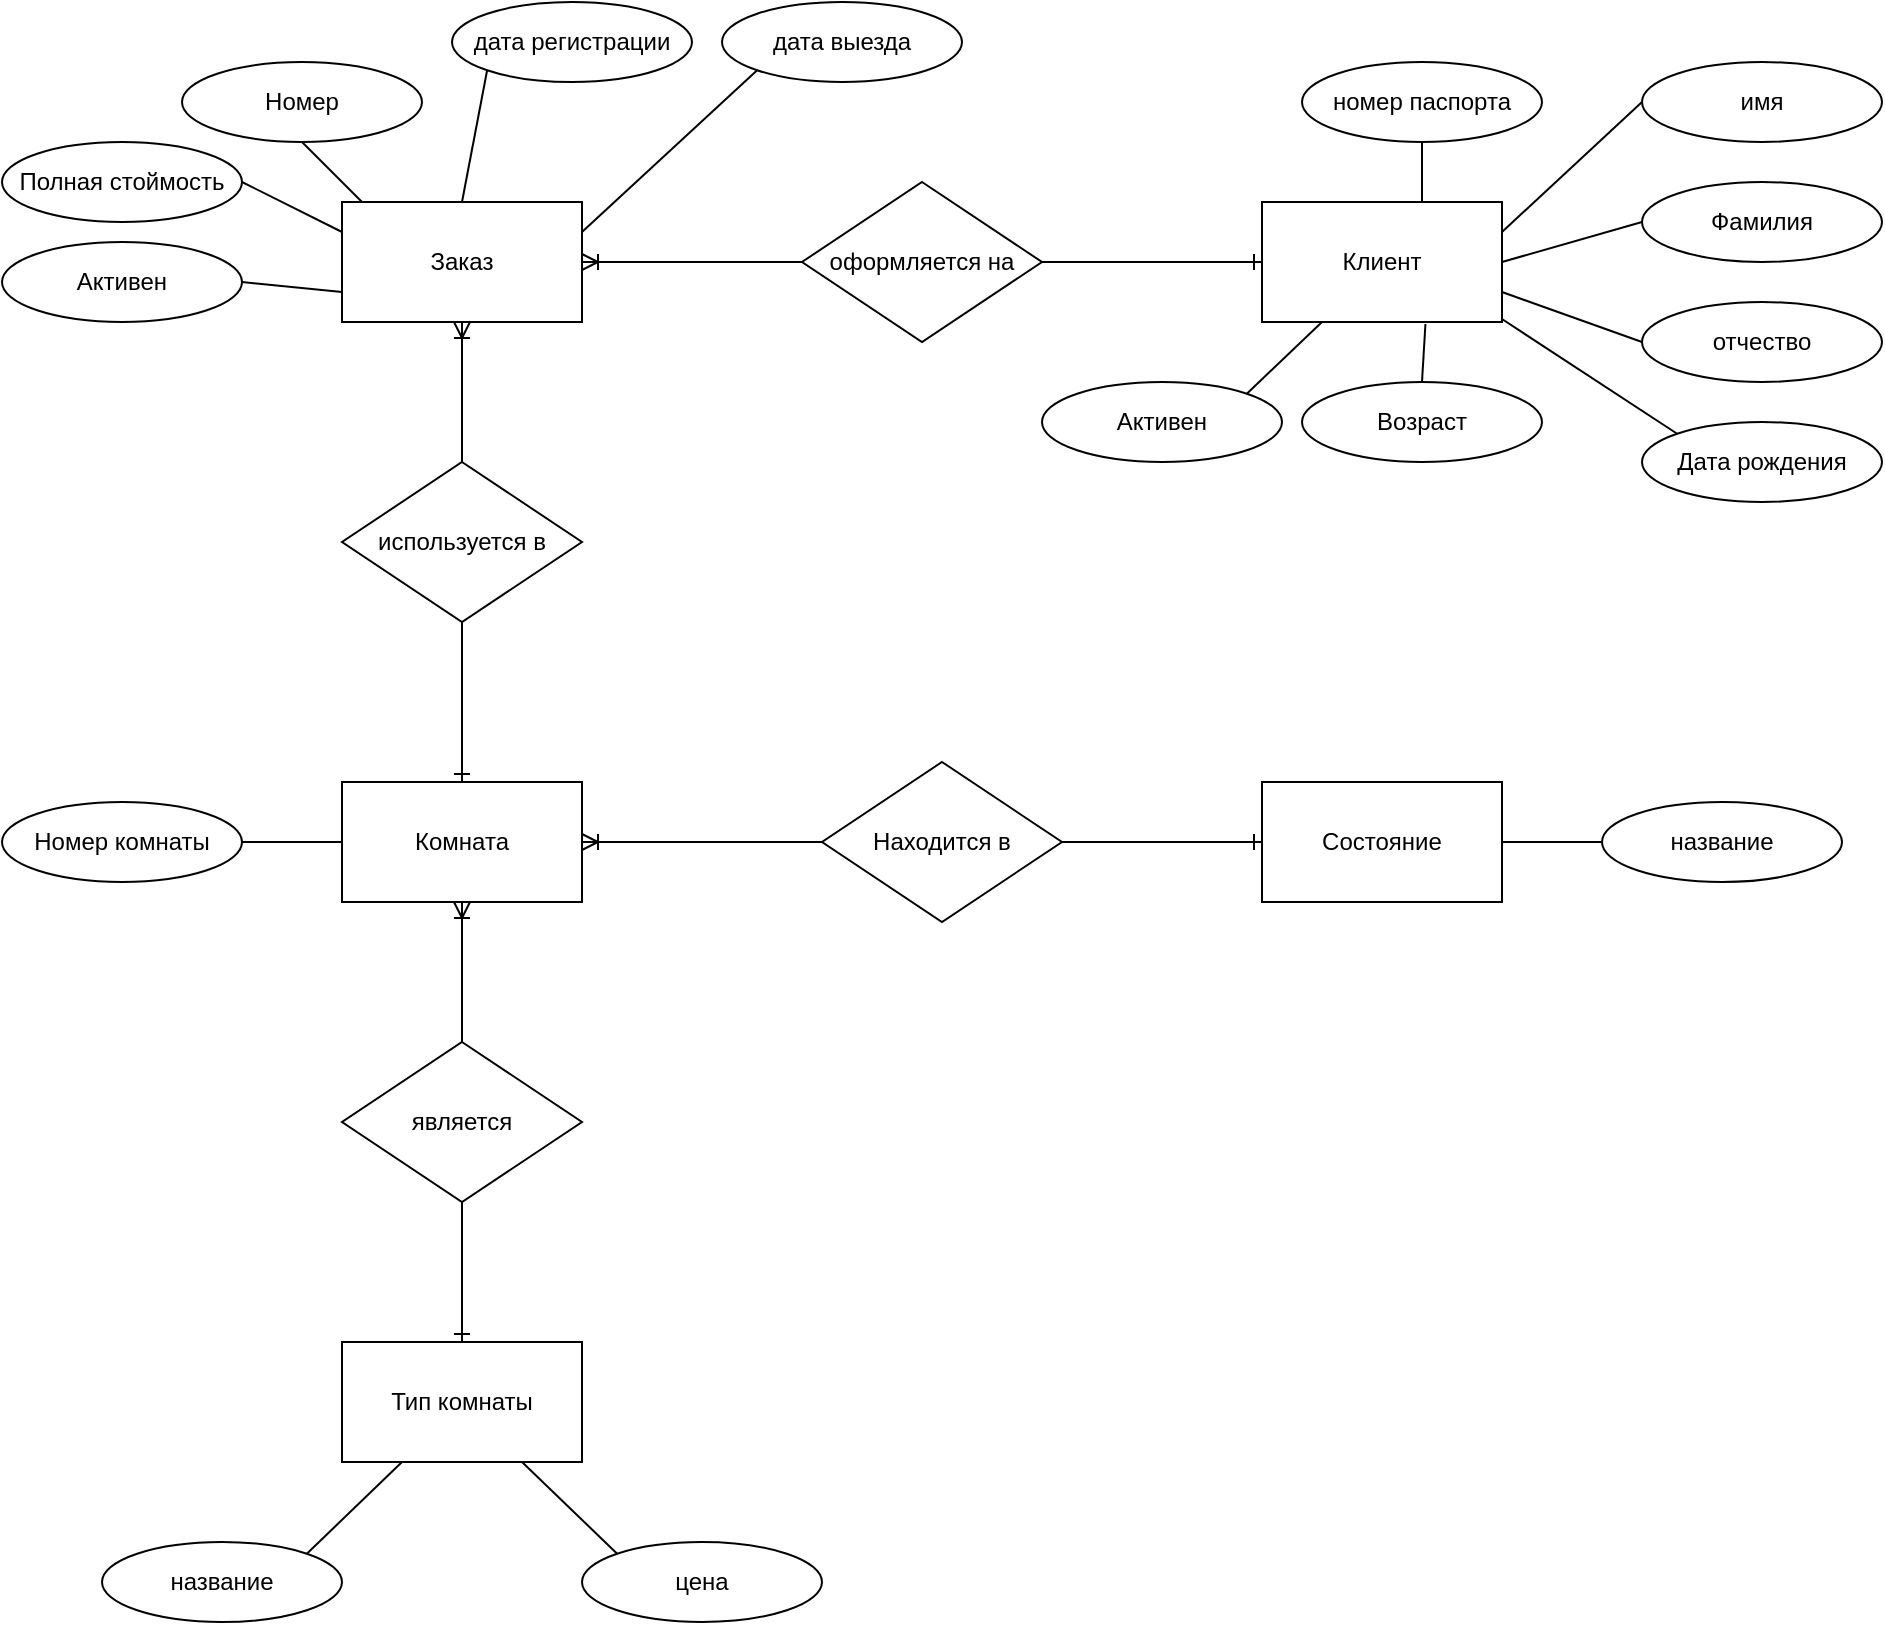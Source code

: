 <mxfile version="10.7.5" type="device"><diagram id="FWNtehqnXnJf0-Aob9p5" name="Page-1"><mxGraphModel dx="1339" dy="635" grid="1" gridSize="10" guides="1" tooltips="1" connect="1" arrows="1" fold="1" page="1" pageScale="1" pageWidth="827" pageHeight="1169" math="0" shadow="0"><root><mxCell id="0"/><mxCell id="1" parent="0"/><mxCell id="UGfjVTuGhcrK_1NVrBfi-9" style="rounded=0;orthogonalLoop=1;jettySize=auto;html=1;exitX=0;exitY=0.75;exitDx=0;exitDy=0;entryX=1;entryY=0.5;entryDx=0;entryDy=0;endArrow=none;endFill=0;" parent="1" source="UGfjVTuGhcrK_1NVrBfi-1" target="UGfjVTuGhcrK_1NVrBfi-8" edge="1"><mxGeometry relative="1" as="geometry"/></mxCell><mxCell id="UGfjVTuGhcrK_1NVrBfi-10" style="edgeStyle=none;rounded=0;orthogonalLoop=1;jettySize=auto;html=1;exitX=0;exitY=0.25;exitDx=0;exitDy=0;entryX=1;entryY=0.5;entryDx=0;entryDy=0;endArrow=none;endFill=0;" parent="1" source="UGfjVTuGhcrK_1NVrBfi-1" target="UGfjVTuGhcrK_1NVrBfi-7" edge="1"><mxGeometry relative="1" as="geometry"/></mxCell><mxCell id="UGfjVTuGhcrK_1NVrBfi-11" style="edgeStyle=none;rounded=0;orthogonalLoop=1;jettySize=auto;html=1;entryX=0.5;entryY=1;entryDx=0;entryDy=0;endArrow=none;endFill=0;" parent="1" target="UGfjVTuGhcrK_1NVrBfi-2" edge="1"><mxGeometry relative="1" as="geometry"><mxPoint x="90" y="140" as="sourcePoint"/></mxGeometry></mxCell><mxCell id="UGfjVTuGhcrK_1NVrBfi-12" style="edgeStyle=none;rounded=0;orthogonalLoop=1;jettySize=auto;html=1;exitX=0.5;exitY=0;exitDx=0;exitDy=0;entryX=0;entryY=1;entryDx=0;entryDy=0;endArrow=none;endFill=0;" parent="1" source="UGfjVTuGhcrK_1NVrBfi-1" target="UGfjVTuGhcrK_1NVrBfi-3" edge="1"><mxGeometry relative="1" as="geometry"/></mxCell><mxCell id="UGfjVTuGhcrK_1NVrBfi-13" style="edgeStyle=none;rounded=0;orthogonalLoop=1;jettySize=auto;html=1;exitX=1;exitY=0.25;exitDx=0;exitDy=0;entryX=0;entryY=1;entryDx=0;entryDy=0;endArrow=none;endFill=0;" parent="1" source="UGfjVTuGhcrK_1NVrBfi-1" target="UGfjVTuGhcrK_1NVrBfi-4" edge="1"><mxGeometry relative="1" as="geometry"/></mxCell><mxCell id="UGfjVTuGhcrK_1NVrBfi-1" value="Заказ" style="rounded=0;whiteSpace=wrap;html=1;" parent="1" vertex="1"><mxGeometry x="80" y="140" width="120" height="60" as="geometry"/></mxCell><mxCell id="UGfjVTuGhcrK_1NVrBfi-2" value="Номер" style="ellipse;whiteSpace=wrap;html=1;" parent="1" vertex="1"><mxGeometry y="70" width="120" height="40" as="geometry"/></mxCell><mxCell id="UGfjVTuGhcrK_1NVrBfi-3" value="дата регистрации" style="ellipse;whiteSpace=wrap;html=1;" parent="1" vertex="1"><mxGeometry x="135" y="40" width="120" height="40" as="geometry"/></mxCell><mxCell id="UGfjVTuGhcrK_1NVrBfi-4" value="дата выезда" style="ellipse;whiteSpace=wrap;html=1;" parent="1" vertex="1"><mxGeometry x="270" y="40" width="120" height="40" as="geometry"/></mxCell><mxCell id="UGfjVTuGhcrK_1NVrBfi-7" value="Полная стоймость" style="ellipse;whiteSpace=wrap;html=1;" parent="1" vertex="1"><mxGeometry x="-90" y="110" width="120" height="40" as="geometry"/></mxCell><mxCell id="UGfjVTuGhcrK_1NVrBfi-8" value="Активен" style="ellipse;whiteSpace=wrap;html=1;" parent="1" vertex="1"><mxGeometry x="-90" y="160" width="120" height="40" as="geometry"/></mxCell><mxCell id="UGfjVTuGhcrK_1NVrBfi-23" style="edgeStyle=none;rounded=0;orthogonalLoop=1;jettySize=auto;html=1;exitX=1;exitY=0.25;exitDx=0;exitDy=0;entryX=0;entryY=0.5;entryDx=0;entryDy=0;endArrow=none;endFill=0;" parent="1" source="UGfjVTuGhcrK_1NVrBfi-14" target="UGfjVTuGhcrK_1NVrBfi-17" edge="1"><mxGeometry relative="1" as="geometry"/></mxCell><mxCell id="UGfjVTuGhcrK_1NVrBfi-24" style="edgeStyle=none;rounded=0;orthogonalLoop=1;jettySize=auto;html=1;exitX=1;exitY=0.5;exitDx=0;exitDy=0;entryX=0;entryY=0.5;entryDx=0;entryDy=0;endArrow=none;endFill=0;" parent="1" source="UGfjVTuGhcrK_1NVrBfi-14" target="UGfjVTuGhcrK_1NVrBfi-18" edge="1"><mxGeometry relative="1" as="geometry"/></mxCell><mxCell id="UGfjVTuGhcrK_1NVrBfi-25" style="edgeStyle=none;rounded=0;orthogonalLoop=1;jettySize=auto;html=1;exitX=1;exitY=0.75;exitDx=0;exitDy=0;entryX=0;entryY=0.5;entryDx=0;entryDy=0;endArrow=none;endFill=0;" parent="1" source="UGfjVTuGhcrK_1NVrBfi-14" target="UGfjVTuGhcrK_1NVrBfi-19" edge="1"><mxGeometry relative="1" as="geometry"/></mxCell><mxCell id="UGfjVTuGhcrK_1NVrBfi-26" style="edgeStyle=none;rounded=0;orthogonalLoop=1;jettySize=auto;html=1;exitX=0.995;exitY=0.969;exitDx=0;exitDy=0;entryX=0;entryY=0;entryDx=0;entryDy=0;endArrow=none;endFill=0;exitPerimeter=0;" parent="1" source="UGfjVTuGhcrK_1NVrBfi-14" target="UGfjVTuGhcrK_1NVrBfi-20" edge="1"><mxGeometry relative="1" as="geometry"/></mxCell><mxCell id="UGfjVTuGhcrK_1NVrBfi-27" style="edgeStyle=none;rounded=0;orthogonalLoop=1;jettySize=auto;html=1;entryX=0.5;entryY=1;entryDx=0;entryDy=0;endArrow=none;endFill=0;" parent="1" target="UGfjVTuGhcrK_1NVrBfi-16" edge="1"><mxGeometry relative="1" as="geometry"><mxPoint x="620" y="140" as="sourcePoint"/></mxGeometry></mxCell><mxCell id="UGfjVTuGhcrK_1NVrBfi-14" value="Клиент" style="rounded=0;whiteSpace=wrap;html=1;" parent="1" vertex="1"><mxGeometry x="540" y="140" width="120" height="60" as="geometry"/></mxCell><mxCell id="UGfjVTuGhcrK_1NVrBfi-16" value="номер паспорта" style="ellipse;whiteSpace=wrap;html=1;" parent="1" vertex="1"><mxGeometry x="560" y="70" width="120" height="40" as="geometry"/></mxCell><mxCell id="UGfjVTuGhcrK_1NVrBfi-17" value="имя" style="ellipse;whiteSpace=wrap;html=1;" parent="1" vertex="1"><mxGeometry x="730" y="70" width="120" height="40" as="geometry"/></mxCell><mxCell id="UGfjVTuGhcrK_1NVrBfi-18" value="Фамилия" style="ellipse;whiteSpace=wrap;html=1;" parent="1" vertex="1"><mxGeometry x="730" y="130" width="120" height="40" as="geometry"/></mxCell><mxCell id="UGfjVTuGhcrK_1NVrBfi-19" value="отчество" style="ellipse;whiteSpace=wrap;html=1;" parent="1" vertex="1"><mxGeometry x="730" y="190" width="120" height="40" as="geometry"/></mxCell><mxCell id="UGfjVTuGhcrK_1NVrBfi-20" value="Дата рождения" style="ellipse;whiteSpace=wrap;html=1;" parent="1" vertex="1"><mxGeometry x="730" y="250" width="120" height="40" as="geometry"/></mxCell><mxCell id="UGfjVTuGhcrK_1NVrBfi-30" style="edgeStyle=none;rounded=0;orthogonalLoop=1;jettySize=auto;html=1;exitX=0.5;exitY=0;exitDx=0;exitDy=0;entryX=0.681;entryY=1.017;entryDx=0;entryDy=0;endArrow=none;endFill=0;entryPerimeter=0;" parent="1" source="UGfjVTuGhcrK_1NVrBfi-21" target="UGfjVTuGhcrK_1NVrBfi-14" edge="1"><mxGeometry relative="1" as="geometry"/></mxCell><mxCell id="UGfjVTuGhcrK_1NVrBfi-21" value="Возраст" style="ellipse;whiteSpace=wrap;html=1;" parent="1" vertex="1"><mxGeometry x="560" y="230" width="120" height="40" as="geometry"/></mxCell><mxCell id="UGfjVTuGhcrK_1NVrBfi-29" style="edgeStyle=none;rounded=0;orthogonalLoop=1;jettySize=auto;html=1;exitX=1;exitY=0;exitDx=0;exitDy=0;entryX=0.25;entryY=1;entryDx=0;entryDy=0;endArrow=none;endFill=0;" parent="1" source="UGfjVTuGhcrK_1NVrBfi-22" target="UGfjVTuGhcrK_1NVrBfi-14" edge="1"><mxGeometry relative="1" as="geometry"/></mxCell><mxCell id="UGfjVTuGhcrK_1NVrBfi-22" value="Активен" style="ellipse;whiteSpace=wrap;html=1;" parent="1" vertex="1"><mxGeometry x="430" y="230" width="120" height="40" as="geometry"/></mxCell><mxCell id="UGfjVTuGhcrK_1NVrBfi-31" value="Комната" style="rounded=0;whiteSpace=wrap;html=1;" parent="1" vertex="1"><mxGeometry x="80" y="430" width="120" height="60" as="geometry"/></mxCell><mxCell id="UGfjVTuGhcrK_1NVrBfi-38" style="edgeStyle=none;rounded=0;orthogonalLoop=1;jettySize=auto;html=1;exitX=1;exitY=0.5;exitDx=0;exitDy=0;entryX=0;entryY=0.5;entryDx=0;entryDy=0;endArrow=none;endFill=0;" parent="1" source="UGfjVTuGhcrK_1NVrBfi-32" target="UGfjVTuGhcrK_1NVrBfi-31" edge="1"><mxGeometry relative="1" as="geometry"/></mxCell><mxCell id="UGfjVTuGhcrK_1NVrBfi-32" value="Номер комнаты" style="ellipse;whiteSpace=wrap;html=1;" parent="1" vertex="1"><mxGeometry x="-90" y="440" width="120" height="40" as="geometry"/></mxCell><mxCell id="UGfjVTuGhcrK_1NVrBfi-33" value="Тип комнаты" style="rounded=0;whiteSpace=wrap;html=1;" parent="1" vertex="1"><mxGeometry x="80" y="710" width="120" height="60" as="geometry"/></mxCell><mxCell id="UGfjVTuGhcrK_1NVrBfi-36" style="edgeStyle=none;rounded=0;orthogonalLoop=1;jettySize=auto;html=1;exitX=1;exitY=0;exitDx=0;exitDy=0;entryX=0.25;entryY=1;entryDx=0;entryDy=0;endArrow=none;endFill=0;" parent="1" source="UGfjVTuGhcrK_1NVrBfi-34" target="UGfjVTuGhcrK_1NVrBfi-33" edge="1"><mxGeometry relative="1" as="geometry"/></mxCell><mxCell id="UGfjVTuGhcrK_1NVrBfi-34" value="название" style="ellipse;whiteSpace=wrap;html=1;" parent="1" vertex="1"><mxGeometry x="-40" y="810" width="120" height="40" as="geometry"/></mxCell><mxCell id="UGfjVTuGhcrK_1NVrBfi-37" style="edgeStyle=none;rounded=0;orthogonalLoop=1;jettySize=auto;html=1;exitX=0;exitY=0;exitDx=0;exitDy=0;entryX=0.75;entryY=1;entryDx=0;entryDy=0;endArrow=none;endFill=0;" parent="1" source="UGfjVTuGhcrK_1NVrBfi-35" target="UGfjVTuGhcrK_1NVrBfi-33" edge="1"><mxGeometry relative="1" as="geometry"/></mxCell><mxCell id="UGfjVTuGhcrK_1NVrBfi-35" value="цена" style="ellipse;whiteSpace=wrap;html=1;" parent="1" vertex="1"><mxGeometry x="200" y="810" width="120" height="40" as="geometry"/></mxCell><mxCell id="UGfjVTuGhcrK_1NVrBfi-46" style="edgeStyle=none;rounded=0;orthogonalLoop=1;jettySize=auto;html=1;exitX=1;exitY=0.5;exitDx=0;exitDy=0;entryX=0;entryY=0.5;entryDx=0;entryDy=0;endArrow=none;endFill=0;" parent="1" source="UGfjVTuGhcrK_1NVrBfi-39" target="UGfjVTuGhcrK_1NVrBfi-40" edge="1"><mxGeometry relative="1" as="geometry"/></mxCell><mxCell id="UGfjVTuGhcrK_1NVrBfi-39" value="Состояние" style="rounded=0;whiteSpace=wrap;html=1;" parent="1" vertex="1"><mxGeometry x="540" y="430" width="120" height="60" as="geometry"/></mxCell><mxCell id="UGfjVTuGhcrK_1NVrBfi-40" value="название" style="ellipse;whiteSpace=wrap;html=1;" parent="1" vertex="1"><mxGeometry x="710" y="440" width="120" height="40" as="geometry"/></mxCell><mxCell id="UGfjVTuGhcrK_1NVrBfi-48" style="edgeStyle=none;rounded=0;orthogonalLoop=1;jettySize=auto;html=1;exitX=0.5;exitY=1;exitDx=0;exitDy=0;entryX=0.5;entryY=0;entryDx=0;entryDy=0;endArrow=ERone;endFill=0;" parent="1" source="UGfjVTuGhcrK_1NVrBfi-47" target="UGfjVTuGhcrK_1NVrBfi-33" edge="1"><mxGeometry relative="1" as="geometry"/></mxCell><mxCell id="UGfjVTuGhcrK_1NVrBfi-49" style="edgeStyle=none;rounded=0;orthogonalLoop=1;jettySize=auto;html=1;exitX=0.5;exitY=0;exitDx=0;exitDy=0;entryX=0.5;entryY=1;entryDx=0;entryDy=0;endArrow=ERoneToMany;endFill=0;" parent="1" source="UGfjVTuGhcrK_1NVrBfi-47" target="UGfjVTuGhcrK_1NVrBfi-31" edge="1"><mxGeometry relative="1" as="geometry"/></mxCell><mxCell id="UGfjVTuGhcrK_1NVrBfi-47" value="является" style="rhombus;whiteSpace=wrap;html=1;" parent="1" vertex="1"><mxGeometry x="80" y="560" width="120" height="80" as="geometry"/></mxCell><mxCell id="UGfjVTuGhcrK_1NVrBfi-51" style="edgeStyle=none;rounded=0;orthogonalLoop=1;jettySize=auto;html=1;exitX=0;exitY=0.5;exitDx=0;exitDy=0;entryX=1;entryY=0.5;entryDx=0;entryDy=0;endArrow=ERoneToMany;endFill=0;" parent="1" source="UGfjVTuGhcrK_1NVrBfi-50" target="UGfjVTuGhcrK_1NVrBfi-31" edge="1"><mxGeometry relative="1" as="geometry"/></mxCell><mxCell id="UGfjVTuGhcrK_1NVrBfi-52" style="edgeStyle=none;rounded=0;orthogonalLoop=1;jettySize=auto;html=1;exitX=1;exitY=0.5;exitDx=0;exitDy=0;entryX=0;entryY=0.5;entryDx=0;entryDy=0;endArrow=ERone;endFill=0;" parent="1" source="UGfjVTuGhcrK_1NVrBfi-50" target="UGfjVTuGhcrK_1NVrBfi-39" edge="1"><mxGeometry relative="1" as="geometry"/></mxCell><mxCell id="UGfjVTuGhcrK_1NVrBfi-50" value="Находится в" style="rhombus;whiteSpace=wrap;html=1;" parent="1" vertex="1"><mxGeometry x="320" y="420" width="120" height="80" as="geometry"/></mxCell><mxCell id="UGfjVTuGhcrK_1NVrBfi-54" style="edgeStyle=none;rounded=0;orthogonalLoop=1;jettySize=auto;html=1;exitX=0.5;exitY=1;exitDx=0;exitDy=0;entryX=0.5;entryY=0;entryDx=0;entryDy=0;endArrow=ERone;endFill=0;" parent="1" source="UGfjVTuGhcrK_1NVrBfi-53" target="UGfjVTuGhcrK_1NVrBfi-31" edge="1"><mxGeometry relative="1" as="geometry"/></mxCell><mxCell id="UGfjVTuGhcrK_1NVrBfi-55" style="edgeStyle=none;rounded=0;orthogonalLoop=1;jettySize=auto;html=1;exitX=0.5;exitY=0;exitDx=0;exitDy=0;entryX=0.5;entryY=1;entryDx=0;entryDy=0;endArrow=ERoneToMany;endFill=0;" parent="1" source="UGfjVTuGhcrK_1NVrBfi-53" target="UGfjVTuGhcrK_1NVrBfi-1" edge="1"><mxGeometry relative="1" as="geometry"/></mxCell><mxCell id="UGfjVTuGhcrK_1NVrBfi-53" value="используется в" style="rhombus;whiteSpace=wrap;html=1;" parent="1" vertex="1"><mxGeometry x="80" y="270" width="120" height="80" as="geometry"/></mxCell><mxCell id="UGfjVTuGhcrK_1NVrBfi-61" style="edgeStyle=none;rounded=0;orthogonalLoop=1;jettySize=auto;html=1;exitX=0;exitY=0.5;exitDx=0;exitDy=0;entryX=1;entryY=0.5;entryDx=0;entryDy=0;endArrow=ERoneToMany;endFill=0;" parent="1" source="UGfjVTuGhcrK_1NVrBfi-59" target="UGfjVTuGhcrK_1NVrBfi-1" edge="1"><mxGeometry relative="1" as="geometry"/></mxCell><mxCell id="UGfjVTuGhcrK_1NVrBfi-62" style="edgeStyle=none;rounded=0;orthogonalLoop=1;jettySize=auto;html=1;exitX=1;exitY=0.5;exitDx=0;exitDy=0;entryX=0;entryY=0.5;entryDx=0;entryDy=0;endArrow=ERone;endFill=0;" parent="1" source="UGfjVTuGhcrK_1NVrBfi-59" target="UGfjVTuGhcrK_1NVrBfi-14" edge="1"><mxGeometry relative="1" as="geometry"/></mxCell><mxCell id="UGfjVTuGhcrK_1NVrBfi-59" value="оформляется на" style="rhombus;whiteSpace=wrap;html=1;" parent="1" vertex="1"><mxGeometry x="310" y="130" width="120" height="80" as="geometry"/></mxCell></root></mxGraphModel></diagram></mxfile>